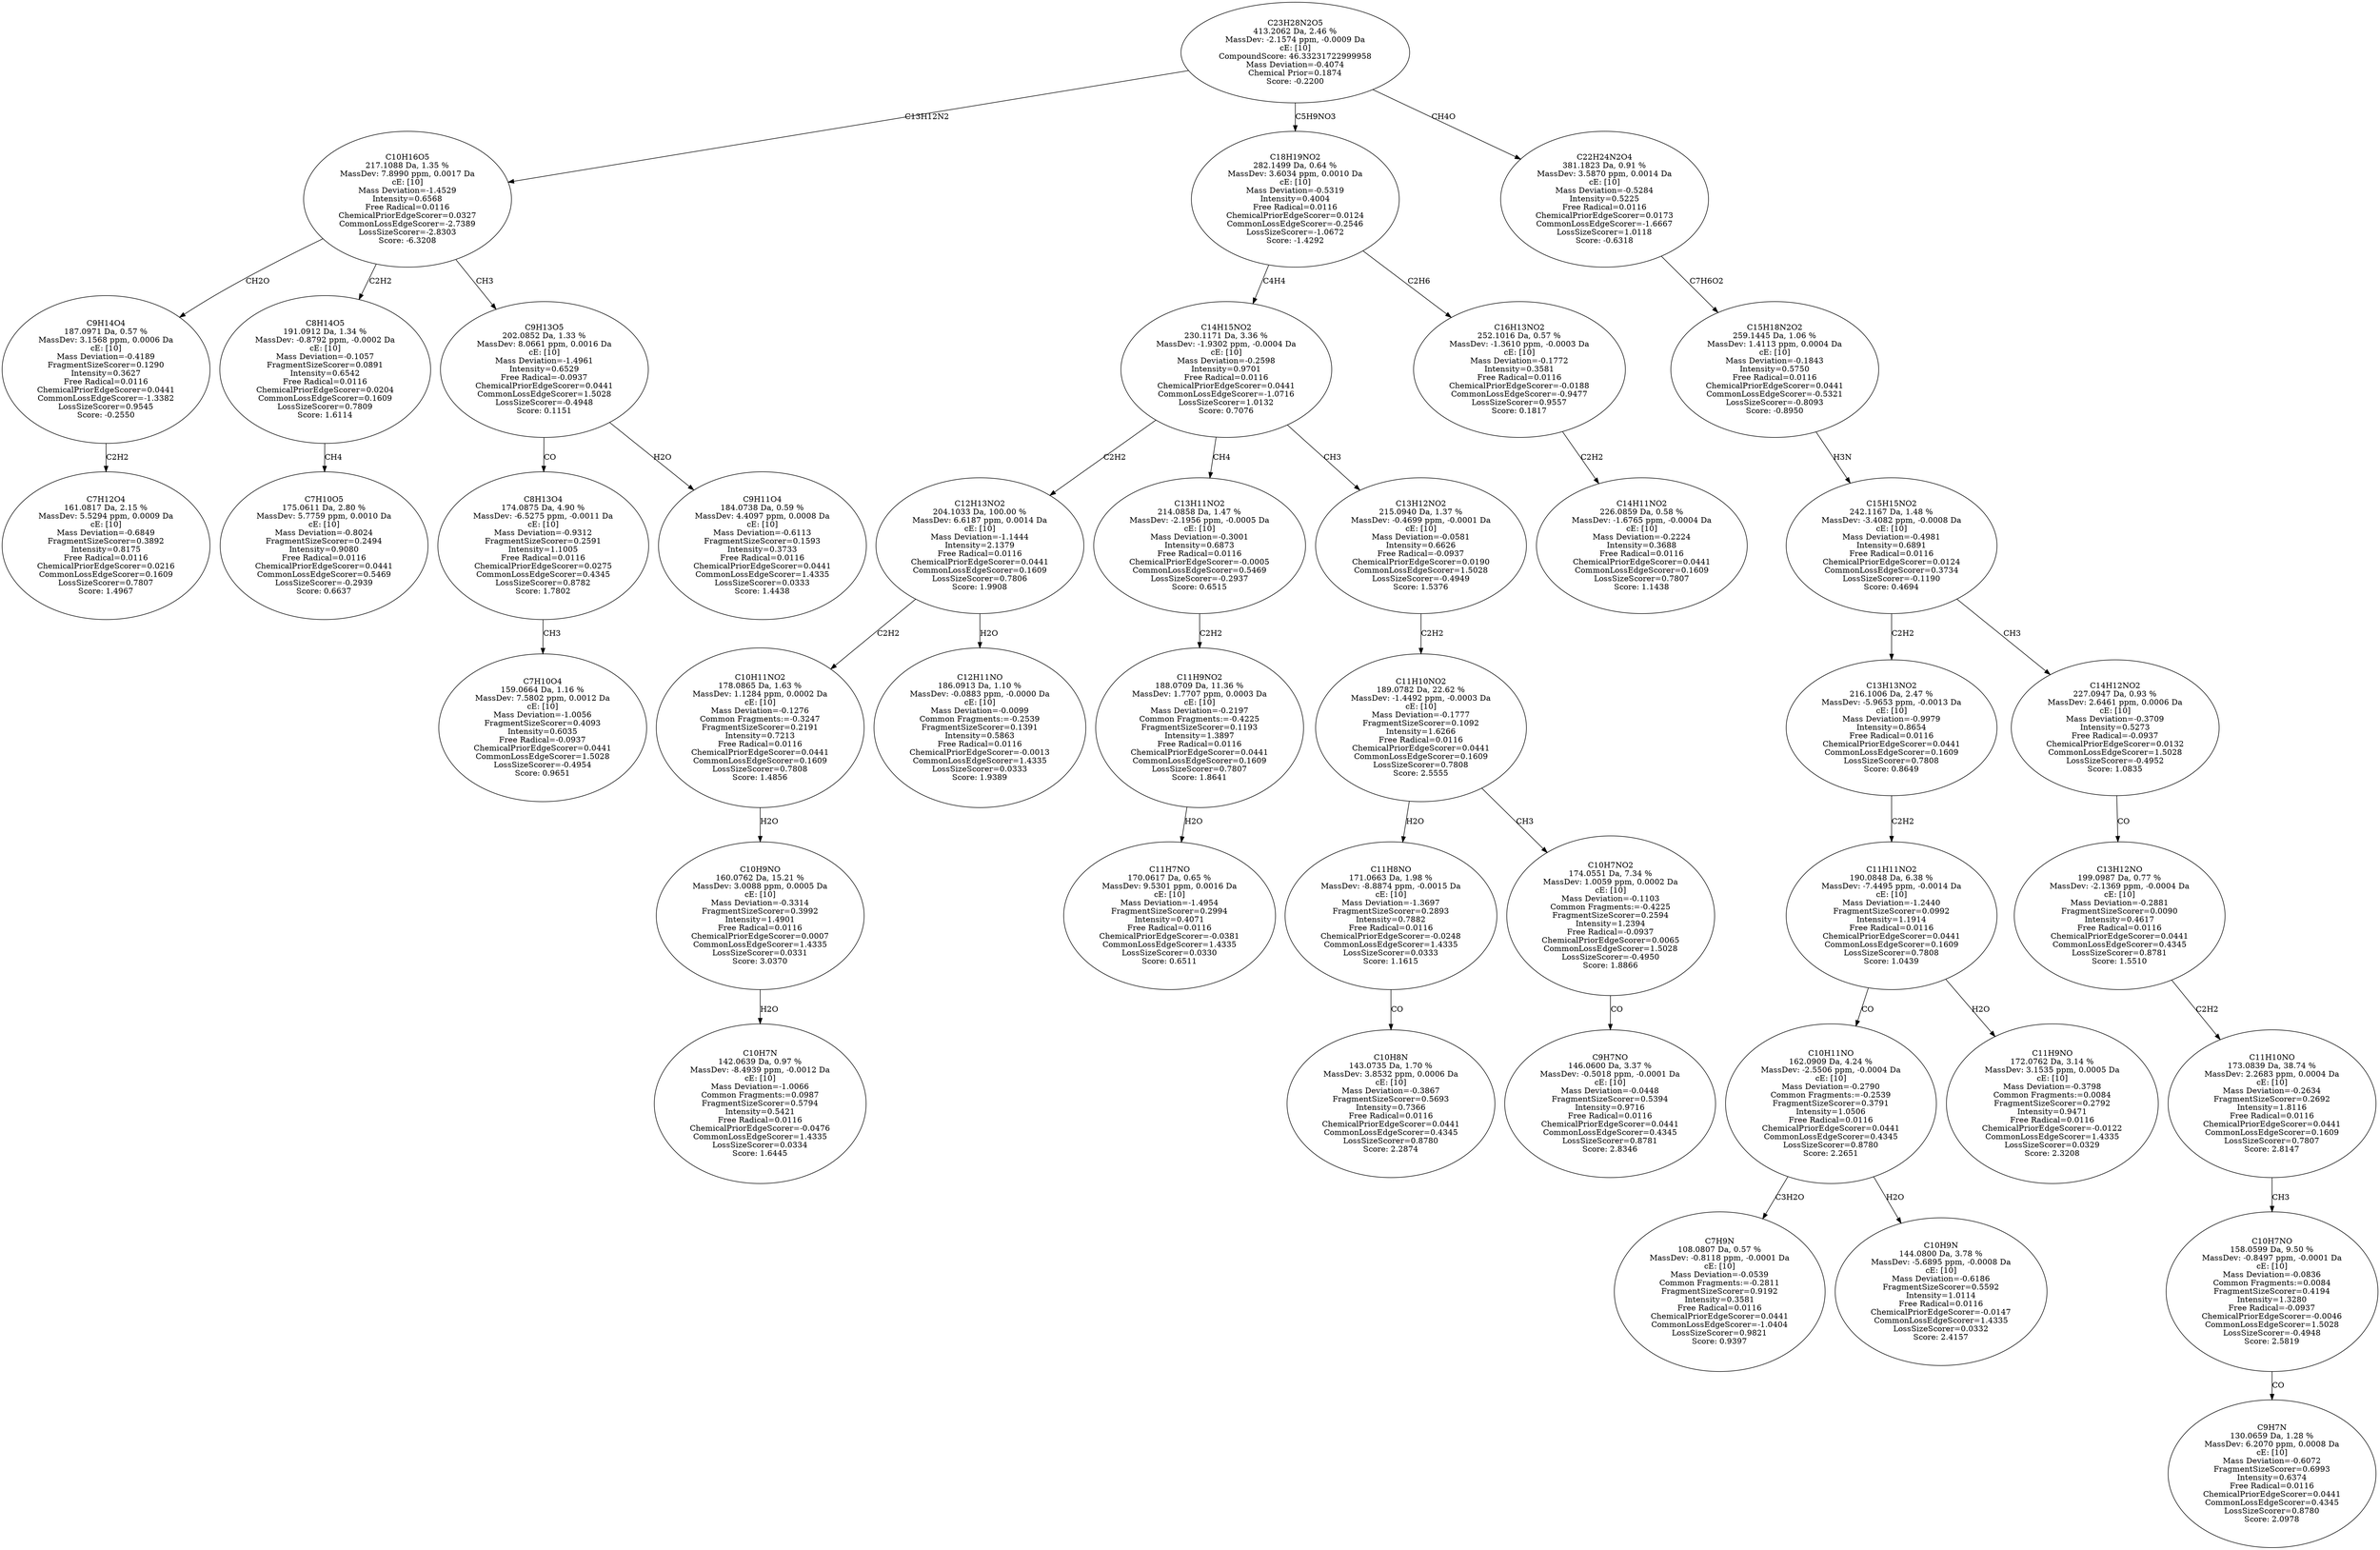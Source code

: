 strict digraph {
v1 [label="C7H12O4\n161.0817 Da, 2.15 %\nMassDev: 5.5294 ppm, 0.0009 Da\ncE: [10]\nMass Deviation=-0.6849\nFragmentSizeScorer=0.3892\nIntensity=0.8175\nFree Radical=0.0116\nChemicalPriorEdgeScorer=0.0216\nCommonLossEdgeScorer=0.1609\nLossSizeScorer=0.7807\nScore: 1.4967"];
v2 [label="C9H14O4\n187.0971 Da, 0.57 %\nMassDev: 3.1568 ppm, 0.0006 Da\ncE: [10]\nMass Deviation=-0.4189\nFragmentSizeScorer=0.1290\nIntensity=0.3627\nFree Radical=0.0116\nChemicalPriorEdgeScorer=0.0441\nCommonLossEdgeScorer=-1.3382\nLossSizeScorer=0.9545\nScore: -0.2550"];
v3 [label="C7H10O5\n175.0611 Da, 2.80 %\nMassDev: 5.7759 ppm, 0.0010 Da\ncE: [10]\nMass Deviation=-0.8024\nFragmentSizeScorer=0.2494\nIntensity=0.9080\nFree Radical=0.0116\nChemicalPriorEdgeScorer=0.0441\nCommonLossEdgeScorer=0.5469\nLossSizeScorer=-0.2939\nScore: 0.6637"];
v4 [label="C8H14O5\n191.0912 Da, 1.34 %\nMassDev: -0.8792 ppm, -0.0002 Da\ncE: [10]\nMass Deviation=-0.1057\nFragmentSizeScorer=0.0891\nIntensity=0.6542\nFree Radical=0.0116\nChemicalPriorEdgeScorer=0.0204\nCommonLossEdgeScorer=0.1609\nLossSizeScorer=0.7809\nScore: 1.6114"];
v5 [label="C7H10O4\n159.0664 Da, 1.16 %\nMassDev: 7.5802 ppm, 0.0012 Da\ncE: [10]\nMass Deviation=-1.0056\nFragmentSizeScorer=0.4093\nIntensity=0.6035\nFree Radical=-0.0937\nChemicalPriorEdgeScorer=0.0441\nCommonLossEdgeScorer=1.5028\nLossSizeScorer=-0.4954\nScore: 0.9651"];
v6 [label="C8H13O4\n174.0875 Da, 4.90 %\nMassDev: -6.5275 ppm, -0.0011 Da\ncE: [10]\nMass Deviation=-0.9312\nFragmentSizeScorer=0.2591\nIntensity=1.1005\nFree Radical=0.0116\nChemicalPriorEdgeScorer=0.0275\nCommonLossEdgeScorer=0.4345\nLossSizeScorer=0.8782\nScore: 1.7802"];
v7 [label="C9H11O4\n184.0738 Da, 0.59 %\nMassDev: 4.4097 ppm, 0.0008 Da\ncE: [10]\nMass Deviation=-0.6113\nFragmentSizeScorer=0.1593\nIntensity=0.3733\nFree Radical=0.0116\nChemicalPriorEdgeScorer=0.0441\nCommonLossEdgeScorer=1.4335\nLossSizeScorer=0.0333\nScore: 1.4438"];
v8 [label="C9H13O5\n202.0852 Da, 1.33 %\nMassDev: 8.0661 ppm, 0.0016 Da\ncE: [10]\nMass Deviation=-1.4961\nIntensity=0.6529\nFree Radical=-0.0937\nChemicalPriorEdgeScorer=0.0441\nCommonLossEdgeScorer=1.5028\nLossSizeScorer=-0.4948\nScore: 0.1151"];
v9 [label="C10H16O5\n217.1088 Da, 1.35 %\nMassDev: 7.8990 ppm, 0.0017 Da\ncE: [10]\nMass Deviation=-1.4529\nIntensity=0.6568\nFree Radical=0.0116\nChemicalPriorEdgeScorer=0.0327\nCommonLossEdgeScorer=-2.7389\nLossSizeScorer=-2.8303\nScore: -6.3208"];
v10 [label="C10H7N\n142.0639 Da, 0.97 %\nMassDev: -8.4939 ppm, -0.0012 Da\ncE: [10]\nMass Deviation=-1.0066\nCommon Fragments:=0.0987\nFragmentSizeScorer=0.5794\nIntensity=0.5421\nFree Radical=0.0116\nChemicalPriorEdgeScorer=-0.0476\nCommonLossEdgeScorer=1.4335\nLossSizeScorer=0.0334\nScore: 1.6445"];
v11 [label="C10H9NO\n160.0762 Da, 15.21 %\nMassDev: 3.0088 ppm, 0.0005 Da\ncE: [10]\nMass Deviation=-0.3314\nFragmentSizeScorer=0.3992\nIntensity=1.4901\nFree Radical=0.0116\nChemicalPriorEdgeScorer=0.0007\nCommonLossEdgeScorer=1.4335\nLossSizeScorer=0.0331\nScore: 3.0370"];
v12 [label="C10H11NO2\n178.0865 Da, 1.63 %\nMassDev: 1.1284 ppm, 0.0002 Da\ncE: [10]\nMass Deviation=-0.1276\nCommon Fragments:=-0.3247\nFragmentSizeScorer=0.2191\nIntensity=0.7213\nFree Radical=0.0116\nChemicalPriorEdgeScorer=0.0441\nCommonLossEdgeScorer=0.1609\nLossSizeScorer=0.7808\nScore: 1.4856"];
v13 [label="C12H11NO\n186.0913 Da, 1.10 %\nMassDev: -0.0883 ppm, -0.0000 Da\ncE: [10]\nMass Deviation=-0.0099\nCommon Fragments:=-0.2539\nFragmentSizeScorer=0.1391\nIntensity=0.5863\nFree Radical=0.0116\nChemicalPriorEdgeScorer=-0.0013\nCommonLossEdgeScorer=1.4335\nLossSizeScorer=0.0333\nScore: 1.9389"];
v14 [label="C12H13NO2\n204.1033 Da, 100.00 %\nMassDev: 6.6187 ppm, 0.0014 Da\ncE: [10]\nMass Deviation=-1.1444\nIntensity=2.1379\nFree Radical=0.0116\nChemicalPriorEdgeScorer=0.0441\nCommonLossEdgeScorer=0.1609\nLossSizeScorer=0.7806\nScore: 1.9908"];
v15 [label="C11H7NO\n170.0617 Da, 0.65 %\nMassDev: 9.5301 ppm, 0.0016 Da\ncE: [10]\nMass Deviation=-1.4954\nFragmentSizeScorer=0.2994\nIntensity=0.4071\nFree Radical=0.0116\nChemicalPriorEdgeScorer=-0.0381\nCommonLossEdgeScorer=1.4335\nLossSizeScorer=0.0330\nScore: 0.6511"];
v16 [label="C11H9NO2\n188.0709 Da, 11.36 %\nMassDev: 1.7707 ppm, 0.0003 Da\ncE: [10]\nMass Deviation=-0.2197\nCommon Fragments:=-0.4225\nFragmentSizeScorer=0.1193\nIntensity=1.3897\nFree Radical=0.0116\nChemicalPriorEdgeScorer=0.0441\nCommonLossEdgeScorer=0.1609\nLossSizeScorer=0.7807\nScore: 1.8641"];
v17 [label="C13H11NO2\n214.0858 Da, 1.47 %\nMassDev: -2.1956 ppm, -0.0005 Da\ncE: [10]\nMass Deviation=-0.3001\nIntensity=0.6873\nFree Radical=0.0116\nChemicalPriorEdgeScorer=-0.0005\nCommonLossEdgeScorer=0.5469\nLossSizeScorer=-0.2937\nScore: 0.6515"];
v18 [label="C10H8N\n143.0735 Da, 1.70 %\nMassDev: 3.8532 ppm, 0.0006 Da\ncE: [10]\nMass Deviation=-0.3867\nFragmentSizeScorer=0.5693\nIntensity=0.7366\nFree Radical=0.0116\nChemicalPriorEdgeScorer=0.0441\nCommonLossEdgeScorer=0.4345\nLossSizeScorer=0.8780\nScore: 2.2874"];
v19 [label="C11H8NO\n171.0663 Da, 1.98 %\nMassDev: -8.8874 ppm, -0.0015 Da\ncE: [10]\nMass Deviation=-1.3697\nFragmentSizeScorer=0.2893\nIntensity=0.7882\nFree Radical=0.0116\nChemicalPriorEdgeScorer=-0.0248\nCommonLossEdgeScorer=1.4335\nLossSizeScorer=0.0333\nScore: 1.1615"];
v20 [label="C9H7NO\n146.0600 Da, 3.37 %\nMassDev: -0.5018 ppm, -0.0001 Da\ncE: [10]\nMass Deviation=-0.0448\nFragmentSizeScorer=0.5394\nIntensity=0.9716\nFree Radical=0.0116\nChemicalPriorEdgeScorer=0.0441\nCommonLossEdgeScorer=0.4345\nLossSizeScorer=0.8781\nScore: 2.8346"];
v21 [label="C10H7NO2\n174.0551 Da, 7.34 %\nMassDev: 1.0059 ppm, 0.0002 Da\ncE: [10]\nMass Deviation=-0.1103\nCommon Fragments:=-0.4225\nFragmentSizeScorer=0.2594\nIntensity=1.2394\nFree Radical=-0.0937\nChemicalPriorEdgeScorer=0.0065\nCommonLossEdgeScorer=1.5028\nLossSizeScorer=-0.4950\nScore: 1.8866"];
v22 [label="C11H10NO2\n189.0782 Da, 22.62 %\nMassDev: -1.4492 ppm, -0.0003 Da\ncE: [10]\nMass Deviation=-0.1777\nFragmentSizeScorer=0.1092\nIntensity=1.6266\nFree Radical=0.0116\nChemicalPriorEdgeScorer=0.0441\nCommonLossEdgeScorer=0.1609\nLossSizeScorer=0.7808\nScore: 2.5555"];
v23 [label="C13H12NO2\n215.0940 Da, 1.37 %\nMassDev: -0.4699 ppm, -0.0001 Da\ncE: [10]\nMass Deviation=-0.0581\nIntensity=0.6626\nFree Radical=-0.0937\nChemicalPriorEdgeScorer=0.0190\nCommonLossEdgeScorer=1.5028\nLossSizeScorer=-0.4949\nScore: 1.5376"];
v24 [label="C14H15NO2\n230.1171 Da, 3.36 %\nMassDev: -1.9302 ppm, -0.0004 Da\ncE: [10]\nMass Deviation=-0.2598\nIntensity=0.9701\nFree Radical=0.0116\nChemicalPriorEdgeScorer=0.0441\nCommonLossEdgeScorer=-1.0716\nLossSizeScorer=1.0132\nScore: 0.7076"];
v25 [label="C14H11NO2\n226.0859 Da, 0.58 %\nMassDev: -1.6765 ppm, -0.0004 Da\ncE: [10]\nMass Deviation=-0.2224\nIntensity=0.3688\nFree Radical=0.0116\nChemicalPriorEdgeScorer=0.0441\nCommonLossEdgeScorer=0.1609\nLossSizeScorer=0.7807\nScore: 1.1438"];
v26 [label="C16H13NO2\n252.1016 Da, 0.57 %\nMassDev: -1.3610 ppm, -0.0003 Da\ncE: [10]\nMass Deviation=-0.1772\nIntensity=0.3581\nFree Radical=0.0116\nChemicalPriorEdgeScorer=-0.0188\nCommonLossEdgeScorer=-0.9477\nLossSizeScorer=0.9557\nScore: 0.1817"];
v27 [label="C18H19NO2\n282.1499 Da, 0.64 %\nMassDev: 3.6034 ppm, 0.0010 Da\ncE: [10]\nMass Deviation=-0.5319\nIntensity=0.4004\nFree Radical=0.0116\nChemicalPriorEdgeScorer=0.0124\nCommonLossEdgeScorer=-0.2546\nLossSizeScorer=-1.0672\nScore: -1.4292"];
v28 [label="C7H9N\n108.0807 Da, 0.57 %\nMassDev: -0.8118 ppm, -0.0001 Da\ncE: [10]\nMass Deviation=-0.0539\nCommon Fragments:=-0.2811\nFragmentSizeScorer=0.9192\nIntensity=0.3581\nFree Radical=0.0116\nChemicalPriorEdgeScorer=0.0441\nCommonLossEdgeScorer=-1.0404\nLossSizeScorer=0.9821\nScore: 0.9397"];
v29 [label="C10H9N\n144.0800 Da, 3.78 %\nMassDev: -5.6895 ppm, -0.0008 Da\ncE: [10]\nMass Deviation=-0.6186\nFragmentSizeScorer=0.5592\nIntensity=1.0114\nFree Radical=0.0116\nChemicalPriorEdgeScorer=-0.0147\nCommonLossEdgeScorer=1.4335\nLossSizeScorer=0.0332\nScore: 2.4157"];
v30 [label="C10H11NO\n162.0909 Da, 4.24 %\nMassDev: -2.5506 ppm, -0.0004 Da\ncE: [10]\nMass Deviation=-0.2790\nCommon Fragments:=-0.2539\nFragmentSizeScorer=0.3791\nIntensity=1.0506\nFree Radical=0.0116\nChemicalPriorEdgeScorer=0.0441\nCommonLossEdgeScorer=0.4345\nLossSizeScorer=0.8780\nScore: 2.2651"];
v31 [label="C11H9NO\n172.0762 Da, 3.14 %\nMassDev: 3.1535 ppm, 0.0005 Da\ncE: [10]\nMass Deviation=-0.3798\nCommon Fragments:=0.0084\nFragmentSizeScorer=0.2792\nIntensity=0.9471\nFree Radical=0.0116\nChemicalPriorEdgeScorer=-0.0122\nCommonLossEdgeScorer=1.4335\nLossSizeScorer=0.0329\nScore: 2.3208"];
v32 [label="C11H11NO2\n190.0848 Da, 6.38 %\nMassDev: -7.4495 ppm, -0.0014 Da\ncE: [10]\nMass Deviation=-1.2440\nFragmentSizeScorer=0.0992\nIntensity=1.1914\nFree Radical=0.0116\nChemicalPriorEdgeScorer=0.0441\nCommonLossEdgeScorer=0.1609\nLossSizeScorer=0.7808\nScore: 1.0439"];
v33 [label="C13H13NO2\n216.1006 Da, 2.47 %\nMassDev: -5.9653 ppm, -0.0013 Da\ncE: [10]\nMass Deviation=-0.9979\nIntensity=0.8654\nFree Radical=0.0116\nChemicalPriorEdgeScorer=0.0441\nCommonLossEdgeScorer=0.1609\nLossSizeScorer=0.7808\nScore: 0.8649"];
v34 [label="C9H7N\n130.0659 Da, 1.28 %\nMassDev: 6.2070 ppm, 0.0008 Da\ncE: [10]\nMass Deviation=-0.6072\nFragmentSizeScorer=0.6993\nIntensity=0.6374\nFree Radical=0.0116\nChemicalPriorEdgeScorer=0.0441\nCommonLossEdgeScorer=0.4345\nLossSizeScorer=0.8780\nScore: 2.0978"];
v35 [label="C10H7NO\n158.0599 Da, 9.50 %\nMassDev: -0.8497 ppm, -0.0001 Da\ncE: [10]\nMass Deviation=-0.0836\nCommon Fragments:=0.0084\nFragmentSizeScorer=0.4194\nIntensity=1.3280\nFree Radical=-0.0937\nChemicalPriorEdgeScorer=-0.0046\nCommonLossEdgeScorer=1.5028\nLossSizeScorer=-0.4948\nScore: 2.5819"];
v36 [label="C11H10NO\n173.0839 Da, 38.74 %\nMassDev: 2.2683 ppm, 0.0004 Da\ncE: [10]\nMass Deviation=-0.2634\nFragmentSizeScorer=0.2692\nIntensity=1.8116\nFree Radical=0.0116\nChemicalPriorEdgeScorer=0.0441\nCommonLossEdgeScorer=0.1609\nLossSizeScorer=0.7807\nScore: 2.8147"];
v37 [label="C13H12NO\n199.0987 Da, 0.77 %\nMassDev: -2.1369 ppm, -0.0004 Da\ncE: [10]\nMass Deviation=-0.2881\nFragmentSizeScorer=0.0090\nIntensity=0.4617\nFree Radical=0.0116\nChemicalPriorEdgeScorer=0.0441\nCommonLossEdgeScorer=0.4345\nLossSizeScorer=0.8781\nScore: 1.5510"];
v38 [label="C14H12NO2\n227.0947 Da, 0.93 %\nMassDev: 2.6461 ppm, 0.0006 Da\ncE: [10]\nMass Deviation=-0.3709\nIntensity=0.5273\nFree Radical=-0.0937\nChemicalPriorEdgeScorer=0.0132\nCommonLossEdgeScorer=1.5028\nLossSizeScorer=-0.4952\nScore: 1.0835"];
v39 [label="C15H15NO2\n242.1167 Da, 1.48 %\nMassDev: -3.4082 ppm, -0.0008 Da\ncE: [10]\nMass Deviation=-0.4981\nIntensity=0.6891\nFree Radical=0.0116\nChemicalPriorEdgeScorer=0.0124\nCommonLossEdgeScorer=0.3734\nLossSizeScorer=-0.1190\nScore: 0.4694"];
v40 [label="C15H18N2O2\n259.1445 Da, 1.06 %\nMassDev: 1.4113 ppm, 0.0004 Da\ncE: [10]\nMass Deviation=-0.1843\nIntensity=0.5750\nFree Radical=0.0116\nChemicalPriorEdgeScorer=0.0441\nCommonLossEdgeScorer=-0.5321\nLossSizeScorer=-0.8093\nScore: -0.8950"];
v41 [label="C22H24N2O4\n381.1823 Da, 0.91 %\nMassDev: 3.5870 ppm, 0.0014 Da\ncE: [10]\nMass Deviation=-0.5284\nIntensity=0.5225\nFree Radical=0.0116\nChemicalPriorEdgeScorer=0.0173\nCommonLossEdgeScorer=-1.6667\nLossSizeScorer=1.0118\nScore: -0.6318"];
v42 [label="C23H28N2O5\n413.2062 Da, 2.46 %\nMassDev: -2.1574 ppm, -0.0009 Da\ncE: [10]\nCompoundScore: 46.33231722999958\nMass Deviation=-0.4074\nChemical Prior=0.1874\nScore: -0.2200"];
v2 -> v1 [label="C2H2"];
v9 -> v2 [label="CH2O"];
v4 -> v3 [label="CH4"];
v9 -> v4 [label="C2H2"];
v6 -> v5 [label="CH3"];
v8 -> v6 [label="CO"];
v8 -> v7 [label="H2O"];
v9 -> v8 [label="CH3"];
v42 -> v9 [label="C13H12N2"];
v11 -> v10 [label="H2O"];
v12 -> v11 [label="H2O"];
v14 -> v12 [label="C2H2"];
v14 -> v13 [label="H2O"];
v24 -> v14 [label="C2H2"];
v16 -> v15 [label="H2O"];
v17 -> v16 [label="C2H2"];
v24 -> v17 [label="CH4"];
v19 -> v18 [label="CO"];
v22 -> v19 [label="H2O"];
v21 -> v20 [label="CO"];
v22 -> v21 [label="CH3"];
v23 -> v22 [label="C2H2"];
v24 -> v23 [label="CH3"];
v27 -> v24 [label="C4H4"];
v26 -> v25 [label="C2H2"];
v27 -> v26 [label="C2H6"];
v42 -> v27 [label="C5H9NO3"];
v30 -> v28 [label="C3H2O"];
v30 -> v29 [label="H2O"];
v32 -> v30 [label="CO"];
v32 -> v31 [label="H2O"];
v33 -> v32 [label="C2H2"];
v39 -> v33 [label="C2H2"];
v35 -> v34 [label="CO"];
v36 -> v35 [label="CH3"];
v37 -> v36 [label="C2H2"];
v38 -> v37 [label="CO"];
v39 -> v38 [label="CH3"];
v40 -> v39 [label="H3N"];
v41 -> v40 [label="C7H6O2"];
v42 -> v41 [label="CH4O"];
}